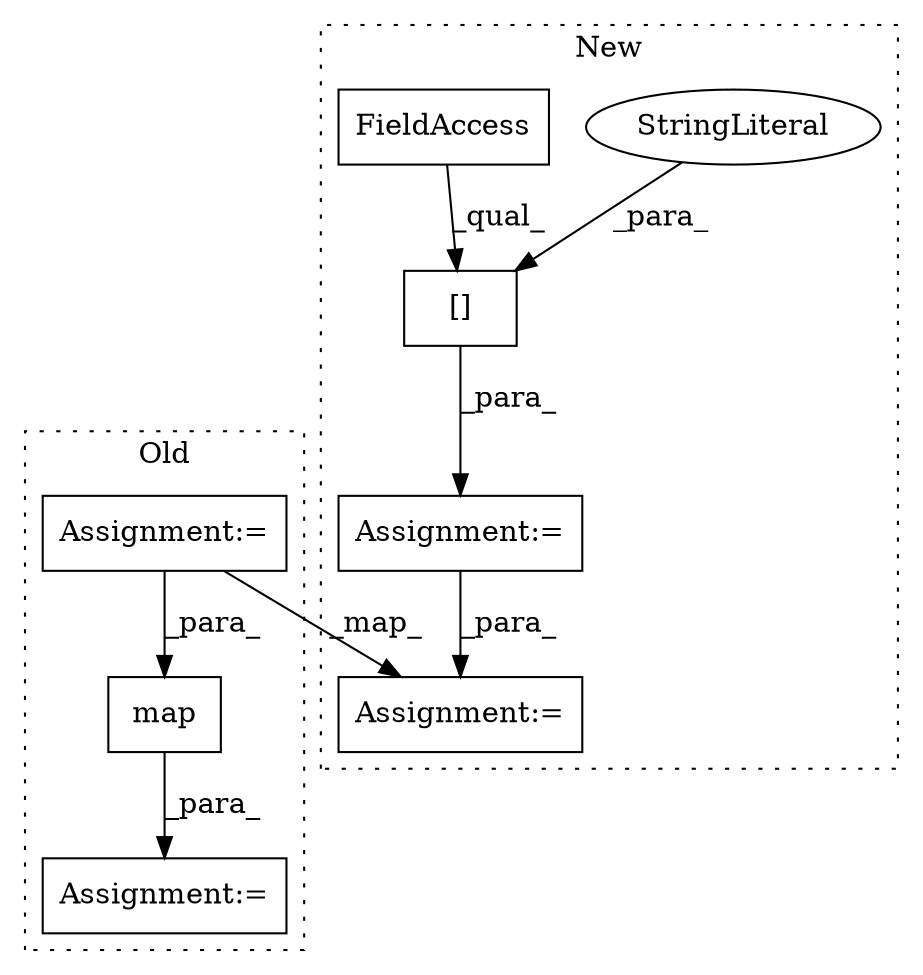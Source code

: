 digraph G {
subgraph cluster0 {
1 [label="map" a="32" s="3441,3459" l="4,1" shape="box"];
6 [label="Assignment:=" a="7" s="3440" l="1" shape="box"];
8 [label="Assignment:=" a="7" s="3393" l="1" shape="box"];
label = "Old";
style="dotted";
}
subgraph cluster1 {
2 [label="[]" a="2" s="3338,3366" l="11,1" shape="box"];
3 [label="StringLiteral" a="45" s="3349" l="17" shape="ellipse"];
4 [label="FieldAccess" a="22" s="3338" l="10" shape="box"];
5 [label="Assignment:=" a="7" s="3337" l="1" shape="box"];
7 [label="Assignment:=" a="7" s="3409" l="1" shape="box"];
label = "New";
style="dotted";
}
1 -> 6 [label="_para_"];
2 -> 5 [label="_para_"];
3 -> 2 [label="_para_"];
4 -> 2 [label="_qual_"];
5 -> 7 [label="_para_"];
8 -> 1 [label="_para_"];
8 -> 7 [label="_map_"];
}